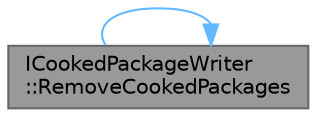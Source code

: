 digraph "ICookedPackageWriter::RemoveCookedPackages"
{
 // INTERACTIVE_SVG=YES
 // LATEX_PDF_SIZE
  bgcolor="transparent";
  edge [fontname=Helvetica,fontsize=10,labelfontname=Helvetica,labelfontsize=10];
  node [fontname=Helvetica,fontsize=10,shape=box,height=0.2,width=0.4];
  rankdir="LR";
  Node1 [id="Node000001",label="ICookedPackageWriter\l::RemoveCookedPackages",height=0.2,width=0.4,color="gray40", fillcolor="grey60", style="filled", fontcolor="black",tooltip="Remove the given cooked package(s) from storage; they have been modified since the last cook."];
  Node1 -> Node1 [id="edge1_Node000001_Node000001",color="steelblue1",style="solid",tooltip=" "];
}
